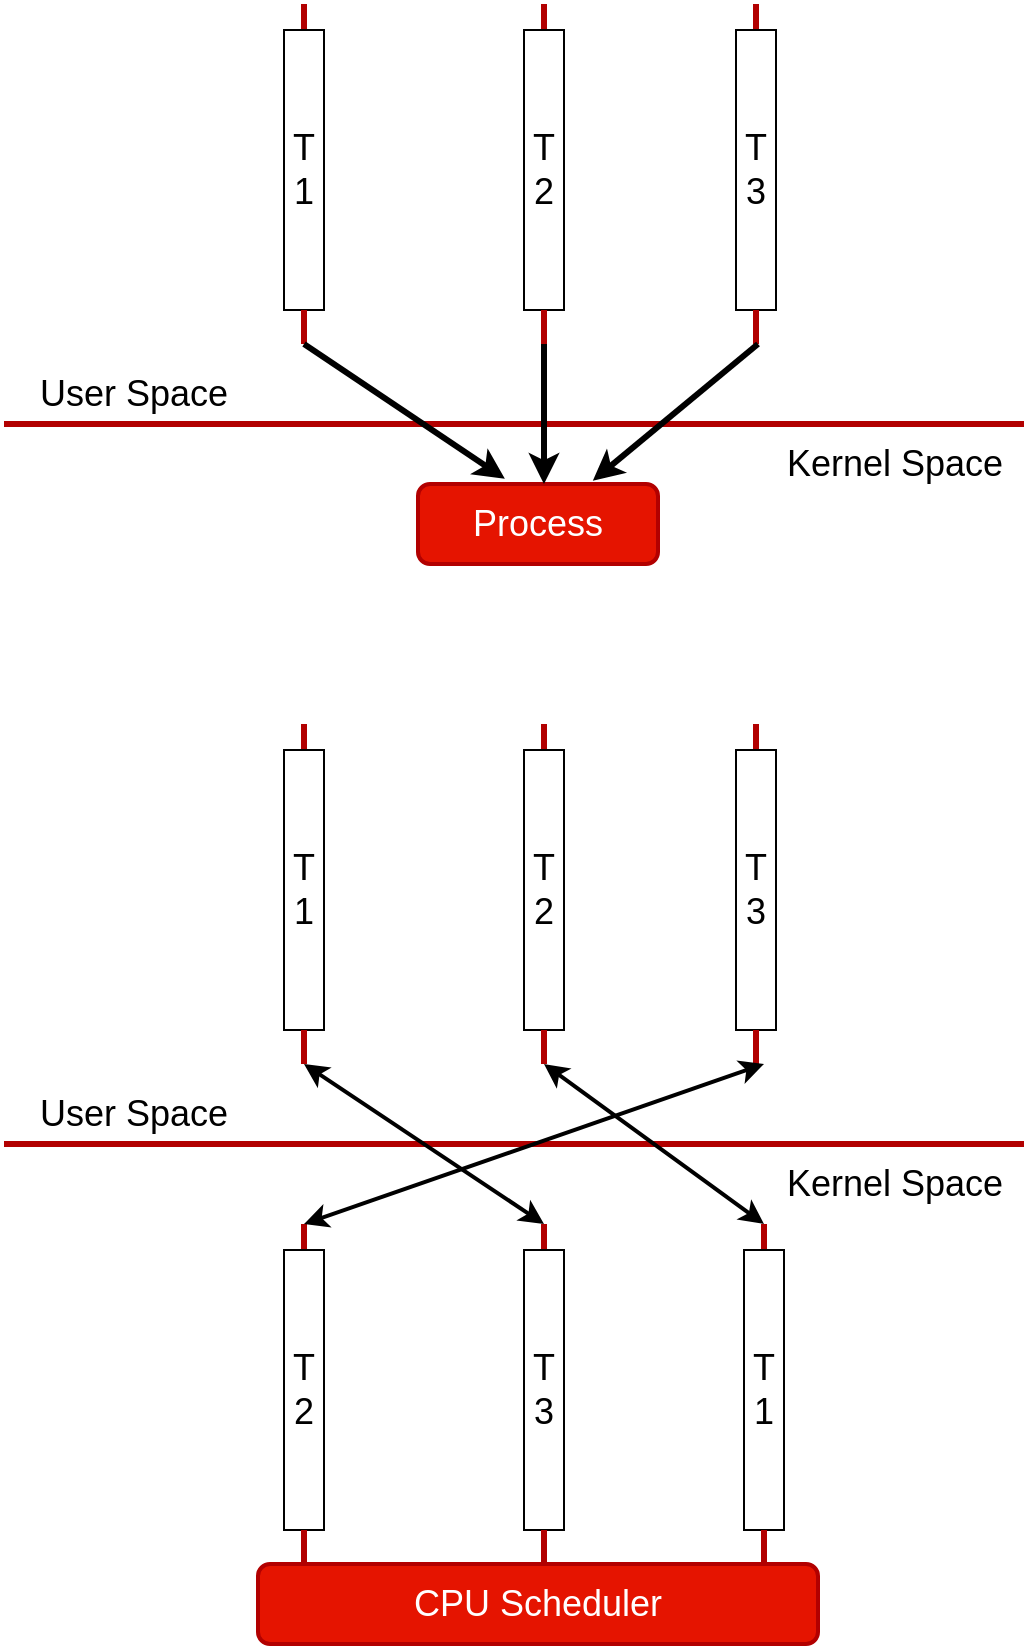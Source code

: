 <mxfile version="20.0.4" type="github">
  <diagram id="WGgsNqBOaULeudGfr_kq" name="第 1 页">
    <mxGraphModel dx="841" dy="587" grid="1" gridSize="10" guides="1" tooltips="1" connect="1" arrows="1" fold="1" page="1" pageScale="1" pageWidth="827" pageHeight="1169" math="0" shadow="0">
      <root>
        <mxCell id="0" />
        <mxCell id="1" parent="0" />
        <mxCell id="1pz0jt5vzoer_wc0gOAW-1" value="" style="endArrow=none;html=1;rounded=0;strokeWidth=3;fillColor=#e51400;strokeColor=#B20000;" edge="1" parent="1">
          <mxGeometry width="50" height="50" relative="1" as="geometry">
            <mxPoint x="10" y="320" as="sourcePoint" />
            <mxPoint x="520" y="320" as="targetPoint" />
          </mxGeometry>
        </mxCell>
        <mxCell id="1pz0jt5vzoer_wc0gOAW-2" value="&lt;font style=&quot;font-size: 18px;&quot;&gt;User Space&lt;/font&gt;" style="text;html=1;strokeColor=none;fillColor=none;align=center;verticalAlign=middle;whiteSpace=wrap;rounded=0;" vertex="1" parent="1">
          <mxGeometry x="20" y="290" width="110" height="30" as="geometry" />
        </mxCell>
        <mxCell id="1pz0jt5vzoer_wc0gOAW-11" value="" style="group" vertex="1" connectable="0" parent="1">
          <mxGeometry x="150" y="110" width="20" height="170" as="geometry" />
        </mxCell>
        <mxCell id="1pz0jt5vzoer_wc0gOAW-4" value="" style="endArrow=none;html=1;rounded=0;fontSize=18;strokeWidth=3;fillColor=#e51400;strokeColor=#B20000;startArrow=none;" edge="1" parent="1pz0jt5vzoer_wc0gOAW-11" source="1pz0jt5vzoer_wc0gOAW-9">
          <mxGeometry width="50" height="50" relative="1" as="geometry">
            <mxPoint x="10" y="170" as="sourcePoint" />
            <mxPoint x="10" as="targetPoint" />
          </mxGeometry>
        </mxCell>
        <mxCell id="1pz0jt5vzoer_wc0gOAW-9" value="T&lt;br&gt;1" style="rounded=0;whiteSpace=wrap;html=1;fontSize=18;" vertex="1" parent="1pz0jt5vzoer_wc0gOAW-11">
          <mxGeometry y="13" width="20" height="140" as="geometry" />
        </mxCell>
        <mxCell id="1pz0jt5vzoer_wc0gOAW-10" value="" style="endArrow=none;html=1;rounded=0;fontSize=18;strokeWidth=3;fillColor=#e51400;strokeColor=#B20000;" edge="1" parent="1pz0jt5vzoer_wc0gOAW-11" target="1pz0jt5vzoer_wc0gOAW-9">
          <mxGeometry width="50" height="50" relative="1" as="geometry">
            <mxPoint x="10" y="170" as="sourcePoint" />
            <mxPoint x="10" as="targetPoint" />
          </mxGeometry>
        </mxCell>
        <mxCell id="1pz0jt5vzoer_wc0gOAW-30" value="" style="endArrow=classic;html=1;rounded=0;fontSize=18;strokeWidth=3;entryX=0.362;entryY=-0.066;entryDx=0;entryDy=0;entryPerimeter=0;" edge="1" parent="1pz0jt5vzoer_wc0gOAW-11" target="1pz0jt5vzoer_wc0gOAW-27">
          <mxGeometry width="50" height="50" relative="1" as="geometry">
            <mxPoint x="10" y="170" as="sourcePoint" />
            <mxPoint x="60" y="150" as="targetPoint" />
          </mxGeometry>
        </mxCell>
        <mxCell id="1pz0jt5vzoer_wc0gOAW-12" value="" style="group" vertex="1" connectable="0" parent="1">
          <mxGeometry x="270" y="110" width="20" height="170" as="geometry" />
        </mxCell>
        <mxCell id="1pz0jt5vzoer_wc0gOAW-13" value="" style="endArrow=none;html=1;rounded=0;fontSize=18;strokeWidth=3;fillColor=#e51400;strokeColor=#B20000;startArrow=none;" edge="1" parent="1pz0jt5vzoer_wc0gOAW-12" source="1pz0jt5vzoer_wc0gOAW-14">
          <mxGeometry width="50" height="50" relative="1" as="geometry">
            <mxPoint x="10" y="170" as="sourcePoint" />
            <mxPoint x="10" as="targetPoint" />
          </mxGeometry>
        </mxCell>
        <mxCell id="1pz0jt5vzoer_wc0gOAW-14" value="T&lt;br&gt;2" style="rounded=0;whiteSpace=wrap;html=1;fontSize=18;" vertex="1" parent="1pz0jt5vzoer_wc0gOAW-12">
          <mxGeometry y="13" width="20" height="140" as="geometry" />
        </mxCell>
        <mxCell id="1pz0jt5vzoer_wc0gOAW-15" value="" style="endArrow=none;html=1;rounded=0;fontSize=18;strokeWidth=3;fillColor=#e51400;strokeColor=#B20000;" edge="1" parent="1pz0jt5vzoer_wc0gOAW-12" target="1pz0jt5vzoer_wc0gOAW-14">
          <mxGeometry width="50" height="50" relative="1" as="geometry">
            <mxPoint x="10" y="170" as="sourcePoint" />
            <mxPoint x="10" as="targetPoint" />
          </mxGeometry>
        </mxCell>
        <mxCell id="1pz0jt5vzoer_wc0gOAW-17" value="" style="group" vertex="1" connectable="0" parent="1">
          <mxGeometry x="376" y="110" width="20" height="170" as="geometry" />
        </mxCell>
        <mxCell id="1pz0jt5vzoer_wc0gOAW-18" value="" style="endArrow=none;html=1;rounded=0;fontSize=18;strokeWidth=3;fillColor=#e51400;strokeColor=#B20000;startArrow=none;" edge="1" parent="1pz0jt5vzoer_wc0gOAW-17" source="1pz0jt5vzoer_wc0gOAW-19">
          <mxGeometry width="50" height="50" relative="1" as="geometry">
            <mxPoint x="10" y="170" as="sourcePoint" />
            <mxPoint x="10" as="targetPoint" />
          </mxGeometry>
        </mxCell>
        <mxCell id="1pz0jt5vzoer_wc0gOAW-19" value="T&lt;br&gt;3" style="rounded=0;whiteSpace=wrap;html=1;fontSize=18;" vertex="1" parent="1pz0jt5vzoer_wc0gOAW-17">
          <mxGeometry y="13" width="20" height="140" as="geometry" />
        </mxCell>
        <mxCell id="1pz0jt5vzoer_wc0gOAW-20" value="" style="endArrow=none;html=1;rounded=0;fontSize=18;strokeWidth=3;fillColor=#e51400;strokeColor=#B20000;" edge="1" parent="1pz0jt5vzoer_wc0gOAW-17" target="1pz0jt5vzoer_wc0gOAW-19">
          <mxGeometry width="50" height="50" relative="1" as="geometry">
            <mxPoint x="10" y="170" as="sourcePoint" />
            <mxPoint x="10" as="targetPoint" />
          </mxGeometry>
        </mxCell>
        <mxCell id="1pz0jt5vzoer_wc0gOAW-21" value="&lt;span style=&quot;&quot;&gt;Kernel Space&lt;/span&gt;" style="text;html=1;align=center;verticalAlign=middle;resizable=0;points=[];autosize=1;strokeColor=none;fillColor=none;fontSize=18;" vertex="1" parent="1">
          <mxGeometry x="390" y="320" width="130" height="40" as="geometry" />
        </mxCell>
        <mxCell id="1pz0jt5vzoer_wc0gOAW-27" value="Process" style="rounded=1;whiteSpace=wrap;html=1;fontSize=18;strokeWidth=2;fillColor=#e51400;fontColor=#ffffff;strokeColor=#B20000;" vertex="1" parent="1">
          <mxGeometry x="217" y="350" width="120" height="40" as="geometry" />
        </mxCell>
        <mxCell id="1pz0jt5vzoer_wc0gOAW-31" value="" style="endArrow=classic;html=1;rounded=0;fontSize=18;strokeWidth=3;entryX=0.5;entryY=0;entryDx=0;entryDy=0;" edge="1" parent="1">
          <mxGeometry width="50" height="50" relative="1" as="geometry">
            <mxPoint x="280" y="280" as="sourcePoint" />
            <mxPoint x="280" y="350" as="targetPoint" />
          </mxGeometry>
        </mxCell>
        <mxCell id="1pz0jt5vzoer_wc0gOAW-32" value="" style="endArrow=classic;html=1;rounded=0;fontSize=18;strokeWidth=3;entryX=0.695;entryY=-0.041;entryDx=0;entryDy=0;entryPerimeter=0;" edge="1" parent="1">
          <mxGeometry width="50" height="50" relative="1" as="geometry">
            <mxPoint x="387" y="280" as="sourcePoint" />
            <mxPoint x="304.4" y="348.36" as="targetPoint" />
          </mxGeometry>
        </mxCell>
        <mxCell id="1pz0jt5vzoer_wc0gOAW-33" value="" style="endArrow=none;html=1;rounded=0;strokeWidth=3;fillColor=#e51400;strokeColor=#B20000;" edge="1" parent="1">
          <mxGeometry width="50" height="50" relative="1" as="geometry">
            <mxPoint x="10" y="680" as="sourcePoint" />
            <mxPoint x="520" y="680" as="targetPoint" />
          </mxGeometry>
        </mxCell>
        <mxCell id="1pz0jt5vzoer_wc0gOAW-34" value="&lt;font style=&quot;font-size: 18px;&quot;&gt;User Space&lt;/font&gt;" style="text;html=1;strokeColor=none;fillColor=none;align=center;verticalAlign=middle;whiteSpace=wrap;rounded=0;" vertex="1" parent="1">
          <mxGeometry x="20" y="650" width="110" height="30" as="geometry" />
        </mxCell>
        <mxCell id="1pz0jt5vzoer_wc0gOAW-35" value="" style="group" vertex="1" connectable="0" parent="1">
          <mxGeometry x="150" y="470" width="20" height="170" as="geometry" />
        </mxCell>
        <mxCell id="1pz0jt5vzoer_wc0gOAW-36" value="" style="endArrow=none;html=1;rounded=0;fontSize=18;strokeWidth=3;fillColor=#e51400;strokeColor=#B20000;startArrow=none;" edge="1" parent="1pz0jt5vzoer_wc0gOAW-35" source="1pz0jt5vzoer_wc0gOAW-37">
          <mxGeometry width="50" height="50" relative="1" as="geometry">
            <mxPoint x="10" y="170" as="sourcePoint" />
            <mxPoint x="10" as="targetPoint" />
          </mxGeometry>
        </mxCell>
        <mxCell id="1pz0jt5vzoer_wc0gOAW-37" value="T&lt;br&gt;1" style="rounded=0;whiteSpace=wrap;html=1;fontSize=18;" vertex="1" parent="1pz0jt5vzoer_wc0gOAW-35">
          <mxGeometry y="13" width="20" height="140" as="geometry" />
        </mxCell>
        <mxCell id="1pz0jt5vzoer_wc0gOAW-38" value="" style="endArrow=none;html=1;rounded=0;fontSize=18;strokeWidth=3;fillColor=#e51400;strokeColor=#B20000;" edge="1" parent="1pz0jt5vzoer_wc0gOAW-35" target="1pz0jt5vzoer_wc0gOAW-37">
          <mxGeometry width="50" height="50" relative="1" as="geometry">
            <mxPoint x="10" y="170" as="sourcePoint" />
            <mxPoint x="10" as="targetPoint" />
          </mxGeometry>
        </mxCell>
        <mxCell id="1pz0jt5vzoer_wc0gOAW-40" value="" style="group" vertex="1" connectable="0" parent="1">
          <mxGeometry x="270" y="470" width="20" height="170" as="geometry" />
        </mxCell>
        <mxCell id="1pz0jt5vzoer_wc0gOAW-41" value="" style="endArrow=none;html=1;rounded=0;fontSize=18;strokeWidth=3;fillColor=#e51400;strokeColor=#B20000;startArrow=none;" edge="1" parent="1pz0jt5vzoer_wc0gOAW-40" source="1pz0jt5vzoer_wc0gOAW-42">
          <mxGeometry width="50" height="50" relative="1" as="geometry">
            <mxPoint x="10" y="170" as="sourcePoint" />
            <mxPoint x="10" as="targetPoint" />
          </mxGeometry>
        </mxCell>
        <mxCell id="1pz0jt5vzoer_wc0gOAW-42" value="T&lt;br&gt;2" style="rounded=0;whiteSpace=wrap;html=1;fontSize=18;" vertex="1" parent="1pz0jt5vzoer_wc0gOAW-40">
          <mxGeometry y="13" width="20" height="140" as="geometry" />
        </mxCell>
        <mxCell id="1pz0jt5vzoer_wc0gOAW-43" value="" style="endArrow=none;html=1;rounded=0;fontSize=18;strokeWidth=3;fillColor=#e51400;strokeColor=#B20000;" edge="1" parent="1pz0jt5vzoer_wc0gOAW-40" target="1pz0jt5vzoer_wc0gOAW-42">
          <mxGeometry width="50" height="50" relative="1" as="geometry">
            <mxPoint x="10" y="170" as="sourcePoint" />
            <mxPoint x="10" as="targetPoint" />
          </mxGeometry>
        </mxCell>
        <mxCell id="1pz0jt5vzoer_wc0gOAW-44" value="" style="group" vertex="1" connectable="0" parent="1">
          <mxGeometry x="376" y="470" width="20" height="170" as="geometry" />
        </mxCell>
        <mxCell id="1pz0jt5vzoer_wc0gOAW-45" value="" style="endArrow=none;html=1;rounded=0;fontSize=18;strokeWidth=3;fillColor=#e51400;strokeColor=#B20000;startArrow=none;" edge="1" parent="1pz0jt5vzoer_wc0gOAW-44" source="1pz0jt5vzoer_wc0gOAW-46">
          <mxGeometry width="50" height="50" relative="1" as="geometry">
            <mxPoint x="10" y="170" as="sourcePoint" />
            <mxPoint x="10" as="targetPoint" />
          </mxGeometry>
        </mxCell>
        <mxCell id="1pz0jt5vzoer_wc0gOAW-46" value="T&lt;br&gt;3" style="rounded=0;whiteSpace=wrap;html=1;fontSize=18;" vertex="1" parent="1pz0jt5vzoer_wc0gOAW-44">
          <mxGeometry y="13" width="20" height="140" as="geometry" />
        </mxCell>
        <mxCell id="1pz0jt5vzoer_wc0gOAW-47" value="" style="endArrow=none;html=1;rounded=0;fontSize=18;strokeWidth=3;fillColor=#e51400;strokeColor=#B20000;" edge="1" parent="1pz0jt5vzoer_wc0gOAW-44" target="1pz0jt5vzoer_wc0gOAW-46">
          <mxGeometry width="50" height="50" relative="1" as="geometry">
            <mxPoint x="10" y="170" as="sourcePoint" />
            <mxPoint x="10" as="targetPoint" />
          </mxGeometry>
        </mxCell>
        <mxCell id="1pz0jt5vzoer_wc0gOAW-48" value="&lt;span style=&quot;&quot;&gt;Kernel Space&lt;/span&gt;" style="text;html=1;align=center;verticalAlign=middle;resizable=0;points=[];autosize=1;strokeColor=none;fillColor=none;fontSize=18;" vertex="1" parent="1">
          <mxGeometry x="390" y="680" width="130" height="40" as="geometry" />
        </mxCell>
        <mxCell id="1pz0jt5vzoer_wc0gOAW-52" value="" style="group" vertex="1" connectable="0" parent="1">
          <mxGeometry x="150" y="720" width="20" height="170" as="geometry" />
        </mxCell>
        <mxCell id="1pz0jt5vzoer_wc0gOAW-53" value="" style="endArrow=none;html=1;rounded=0;fontSize=18;strokeWidth=3;fillColor=#e51400;strokeColor=#B20000;startArrow=none;" edge="1" parent="1pz0jt5vzoer_wc0gOAW-52" source="1pz0jt5vzoer_wc0gOAW-54">
          <mxGeometry width="50" height="50" relative="1" as="geometry">
            <mxPoint x="10" y="170" as="sourcePoint" />
            <mxPoint x="10" as="targetPoint" />
          </mxGeometry>
        </mxCell>
        <mxCell id="1pz0jt5vzoer_wc0gOAW-54" value="T&lt;br&gt;2" style="rounded=0;whiteSpace=wrap;html=1;fontSize=18;" vertex="1" parent="1pz0jt5vzoer_wc0gOAW-52">
          <mxGeometry y="13" width="20" height="140" as="geometry" />
        </mxCell>
        <mxCell id="1pz0jt5vzoer_wc0gOAW-55" value="" style="endArrow=none;html=1;rounded=0;fontSize=18;strokeWidth=3;fillColor=#e51400;strokeColor=#B20000;" edge="1" parent="1pz0jt5vzoer_wc0gOAW-52" target="1pz0jt5vzoer_wc0gOAW-54">
          <mxGeometry width="50" height="50" relative="1" as="geometry">
            <mxPoint x="10" y="170" as="sourcePoint" />
            <mxPoint x="10" as="targetPoint" />
          </mxGeometry>
        </mxCell>
        <mxCell id="1pz0jt5vzoer_wc0gOAW-56" value="" style="group" vertex="1" connectable="0" parent="1">
          <mxGeometry x="270" y="720" width="20" height="170" as="geometry" />
        </mxCell>
        <mxCell id="1pz0jt5vzoer_wc0gOAW-57" value="" style="endArrow=none;html=1;rounded=0;fontSize=18;strokeWidth=3;fillColor=#e51400;strokeColor=#B20000;startArrow=none;" edge="1" parent="1pz0jt5vzoer_wc0gOAW-56" source="1pz0jt5vzoer_wc0gOAW-58">
          <mxGeometry width="50" height="50" relative="1" as="geometry">
            <mxPoint x="10" y="170" as="sourcePoint" />
            <mxPoint x="10" as="targetPoint" />
          </mxGeometry>
        </mxCell>
        <mxCell id="1pz0jt5vzoer_wc0gOAW-58" value="T&lt;br&gt;3" style="rounded=0;whiteSpace=wrap;html=1;fontSize=18;" vertex="1" parent="1pz0jt5vzoer_wc0gOAW-56">
          <mxGeometry y="13" width="20" height="140" as="geometry" />
        </mxCell>
        <mxCell id="1pz0jt5vzoer_wc0gOAW-59" value="" style="endArrow=none;html=1;rounded=0;fontSize=18;strokeWidth=3;fillColor=#e51400;strokeColor=#B20000;" edge="1" parent="1pz0jt5vzoer_wc0gOAW-56" target="1pz0jt5vzoer_wc0gOAW-58">
          <mxGeometry width="50" height="50" relative="1" as="geometry">
            <mxPoint x="10" y="170" as="sourcePoint" />
            <mxPoint x="10" as="targetPoint" />
          </mxGeometry>
        </mxCell>
        <mxCell id="1pz0jt5vzoer_wc0gOAW-60" value="" style="group" vertex="1" connectable="0" parent="1">
          <mxGeometry x="380" y="720" width="20" height="170" as="geometry" />
        </mxCell>
        <mxCell id="1pz0jt5vzoer_wc0gOAW-61" value="" style="endArrow=none;html=1;rounded=0;fontSize=18;strokeWidth=3;fillColor=#e51400;strokeColor=#B20000;startArrow=none;" edge="1" parent="1pz0jt5vzoer_wc0gOAW-60" source="1pz0jt5vzoer_wc0gOAW-62">
          <mxGeometry width="50" height="50" relative="1" as="geometry">
            <mxPoint x="10" y="170" as="sourcePoint" />
            <mxPoint x="10" as="targetPoint" />
          </mxGeometry>
        </mxCell>
        <mxCell id="1pz0jt5vzoer_wc0gOAW-62" value="T&lt;br&gt;1" style="rounded=0;whiteSpace=wrap;html=1;fontSize=18;" vertex="1" parent="1pz0jt5vzoer_wc0gOAW-60">
          <mxGeometry y="13" width="20" height="140" as="geometry" />
        </mxCell>
        <mxCell id="1pz0jt5vzoer_wc0gOAW-63" value="" style="endArrow=none;html=1;rounded=0;fontSize=18;strokeWidth=3;fillColor=#e51400;strokeColor=#B20000;" edge="1" parent="1pz0jt5vzoer_wc0gOAW-60" target="1pz0jt5vzoer_wc0gOAW-62">
          <mxGeometry width="50" height="50" relative="1" as="geometry">
            <mxPoint x="10" y="170" as="sourcePoint" />
            <mxPoint x="10" as="targetPoint" />
          </mxGeometry>
        </mxCell>
        <mxCell id="1pz0jt5vzoer_wc0gOAW-64" value="" style="endArrow=classic;startArrow=classic;html=1;rounded=0;fontSize=18;strokeWidth=2;" edge="1" parent="1">
          <mxGeometry width="50" height="50" relative="1" as="geometry">
            <mxPoint x="160" y="640" as="sourcePoint" />
            <mxPoint x="280" y="720" as="targetPoint" />
          </mxGeometry>
        </mxCell>
        <mxCell id="1pz0jt5vzoer_wc0gOAW-65" value="" style="endArrow=classic;startArrow=classic;html=1;rounded=0;fontSize=18;strokeWidth=2;" edge="1" parent="1">
          <mxGeometry width="50" height="50" relative="1" as="geometry">
            <mxPoint x="160" y="720" as="sourcePoint" />
            <mxPoint x="390" y="640" as="targetPoint" />
          </mxGeometry>
        </mxCell>
        <mxCell id="1pz0jt5vzoer_wc0gOAW-66" value="" style="endArrow=classic;startArrow=classic;html=1;rounded=0;fontSize=18;strokeWidth=2;" edge="1" parent="1">
          <mxGeometry width="50" height="50" relative="1" as="geometry">
            <mxPoint x="390" y="720" as="sourcePoint" />
            <mxPoint x="280" y="640" as="targetPoint" />
          </mxGeometry>
        </mxCell>
        <mxCell id="1pz0jt5vzoer_wc0gOAW-67" value="CPU Scheduler" style="rounded=1;whiteSpace=wrap;html=1;fontSize=18;strokeWidth=2;fillColor=#e51400;fontColor=#ffffff;strokeColor=#B20000;" vertex="1" parent="1">
          <mxGeometry x="137" y="890" width="280" height="40" as="geometry" />
        </mxCell>
      </root>
    </mxGraphModel>
  </diagram>
</mxfile>
